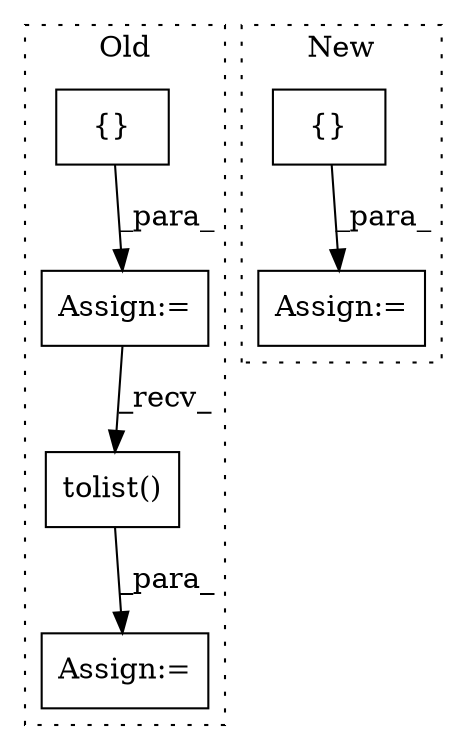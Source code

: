 digraph G {
subgraph cluster0 {
1 [label="tolist()" a="75" s="5459" l="25" shape="box"];
4 [label="Assign:=" a="68" s="5456" l="3" shape="box"];
5 [label="Assign:=" a="68" s="5393" l="3" shape="box"];
6 [label="{}" a="59" s="5367,5373" l="1,0" shape="box"];
label = "Old";
style="dotted";
}
subgraph cluster1 {
2 [label="{}" a="59" s="4800,4800" l="2,1" shape="box"];
3 [label="Assign:=" a="68" s="4797" l="3" shape="box"];
label = "New";
style="dotted";
}
1 -> 4 [label="_para_"];
2 -> 3 [label="_para_"];
5 -> 1 [label="_recv_"];
6 -> 5 [label="_para_"];
}